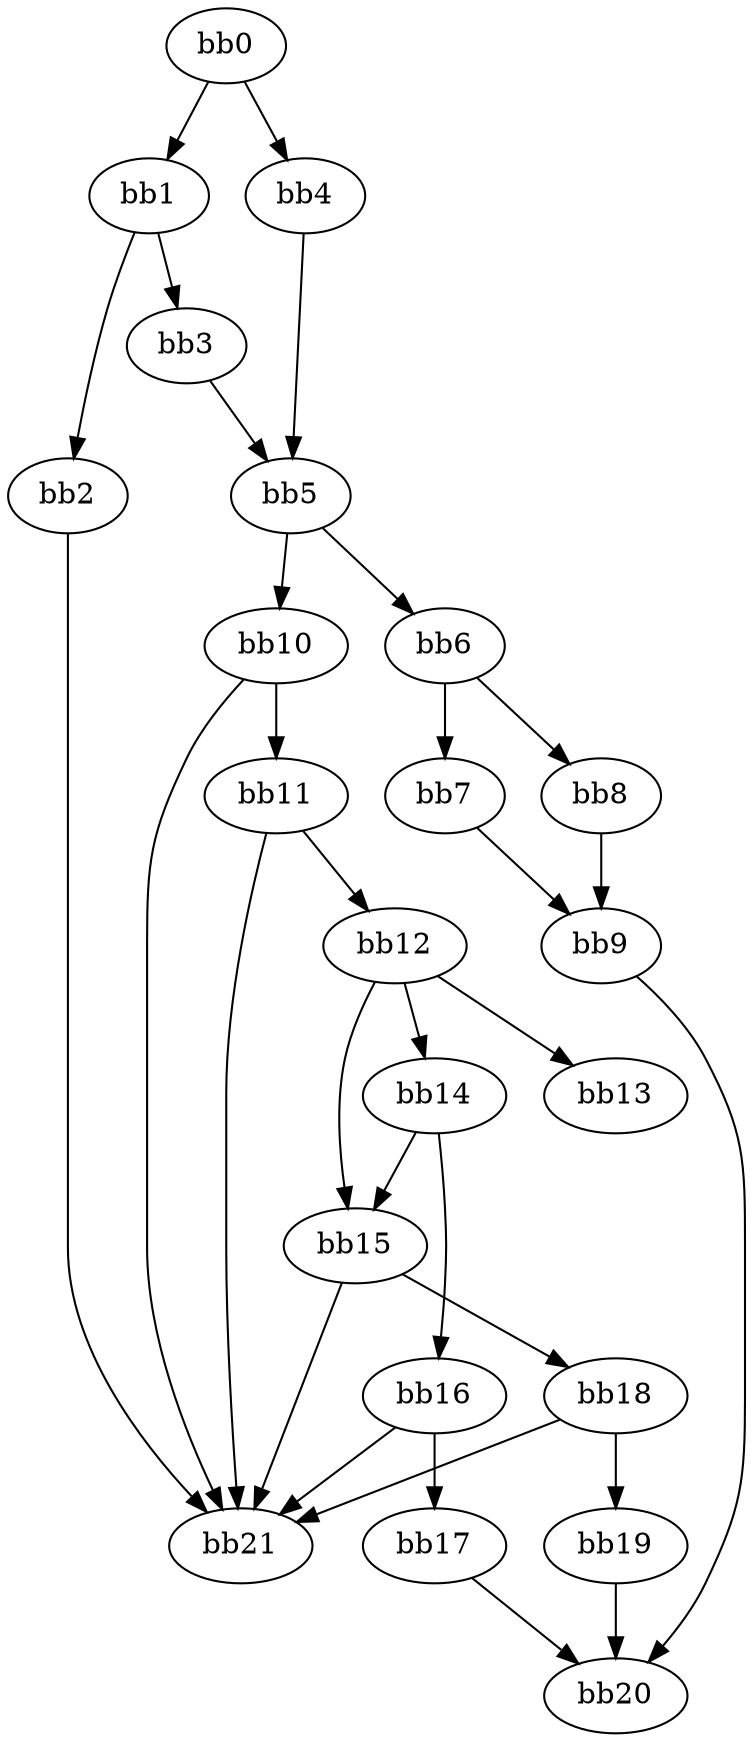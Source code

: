 digraph {
    0 [ label = "bb0\l" ]
    1 [ label = "bb1\l" ]
    2 [ label = "bb2\l" ]
    3 [ label = "bb3\l" ]
    4 [ label = "bb4\l" ]
    5 [ label = "bb5\l" ]
    6 [ label = "bb6\l" ]
    7 [ label = "bb7\l" ]
    8 [ label = "bb8\l" ]
    9 [ label = "bb9\l" ]
    10 [ label = "bb10\l" ]
    11 [ label = "bb11\l" ]
    12 [ label = "bb12\l" ]
    13 [ label = "bb13\l" ]
    14 [ label = "bb14\l" ]
    15 [ label = "bb15\l" ]
    16 [ label = "bb16\l" ]
    17 [ label = "bb17\l" ]
    18 [ label = "bb18\l" ]
    19 [ label = "bb19\l" ]
    20 [ label = "bb20\l" ]
    21 [ label = "bb21\l" ]
    0 -> 1 [ ]
    0 -> 4 [ ]
    1 -> 2 [ ]
    1 -> 3 [ ]
    2 -> 21 [ ]
    3 -> 5 [ ]
    4 -> 5 [ ]
    5 -> 6 [ ]
    5 -> 10 [ ]
    6 -> 7 [ ]
    6 -> 8 [ ]
    7 -> 9 [ ]
    8 -> 9 [ ]
    9 -> 20 [ ]
    10 -> 11 [ ]
    10 -> 21 [ ]
    11 -> 12 [ ]
    11 -> 21 [ ]
    12 -> 13 [ ]
    12 -> 14 [ ]
    12 -> 15 [ ]
    14 -> 15 [ ]
    14 -> 16 [ ]
    15 -> 18 [ ]
    15 -> 21 [ ]
    16 -> 17 [ ]
    16 -> 21 [ ]
    17 -> 20 [ ]
    18 -> 19 [ ]
    18 -> 21 [ ]
    19 -> 20 [ ]
}

